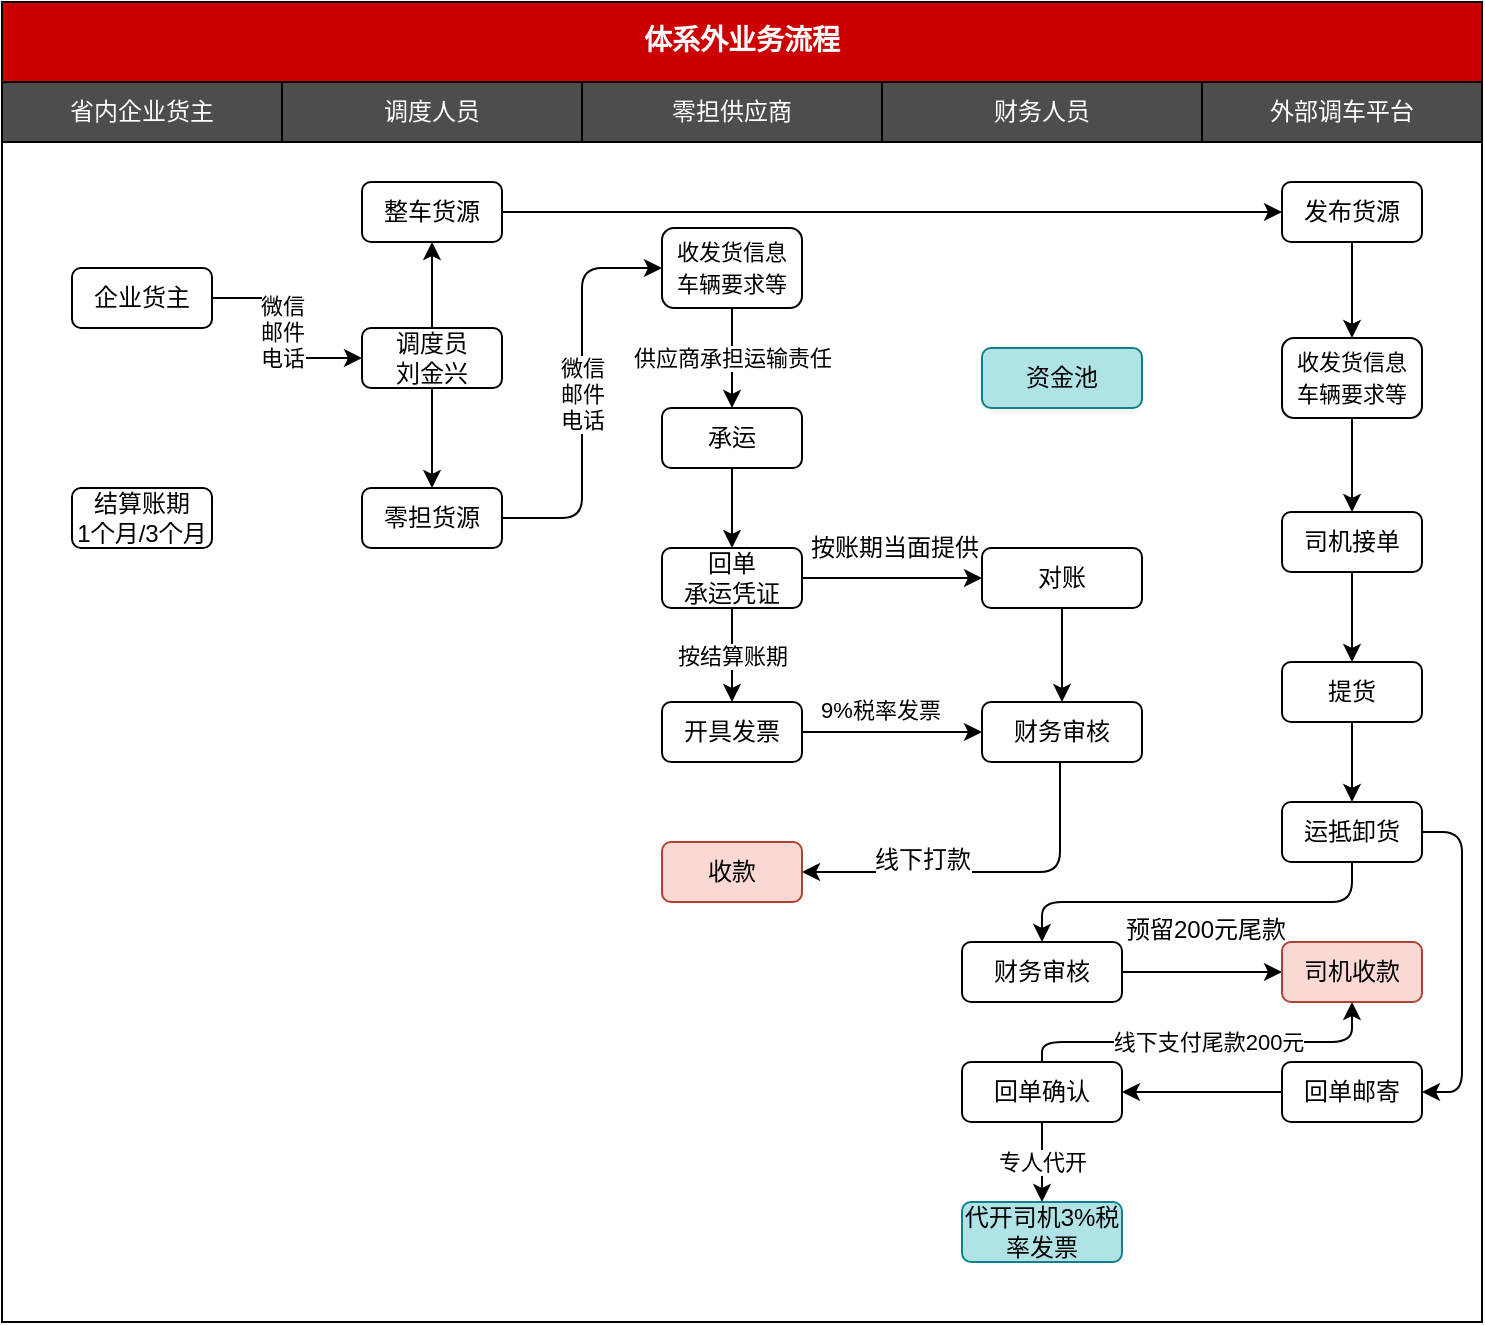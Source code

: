 <mxfile version="12.4.7" type="github">
  <diagram id="B-St81CDL6i98inCR_Cj" name="第 1 页">
    <mxGraphModel dx="854" dy="478" grid="1" gridSize="10" guides="1" tooltips="1" connect="1" arrows="1" fold="1" page="1" pageScale="1" pageWidth="827" pageHeight="1169" math="0" shadow="0">
      <root>
        <mxCell id="0"/>
        <mxCell id="1" parent="0"/>
        <mxCell id="LeGU5Av7BmG3cuybzMRu-1" value="" style="rounded=0;whiteSpace=wrap;html=1;fontFamily=Courier New;fontColor=#000000;" vertex="1" parent="1">
          <mxGeometry x="60" y="120" width="740" height="590" as="geometry"/>
        </mxCell>
        <mxCell id="LeGU5Av7BmG3cuybzMRu-2" value="调度人员" style="rounded=0;whiteSpace=wrap;html=1;fillColor=#4D4D4D;fontColor=#FFFFFF;" vertex="1" parent="1">
          <mxGeometry x="200" y="90" width="150" height="30" as="geometry"/>
        </mxCell>
        <mxCell id="LeGU5Av7BmG3cuybzMRu-3" value="零担供应商" style="rounded=0;whiteSpace=wrap;html=1;fillColor=#4D4D4D;fontColor=#FFFFFF;" vertex="1" parent="1">
          <mxGeometry x="350" y="90" width="150" height="30" as="geometry"/>
        </mxCell>
        <mxCell id="LeGU5Av7BmG3cuybzMRu-4" value="财务人员" style="rounded=0;whiteSpace=wrap;html=1;fillColor=#4D4D4D;fontColor=#FFFFFF;" vertex="1" parent="1">
          <mxGeometry x="500" y="90" width="160" height="30" as="geometry"/>
        </mxCell>
        <mxCell id="LeGU5Av7BmG3cuybzMRu-5" value="体系外业务流程" style="rounded=0;whiteSpace=wrap;html=1;fillColor=#CC0000;fontColor=#FFFFFF;fontSize=14;fontStyle=1;fontFamily=Courier New;" vertex="1" parent="1">
          <mxGeometry x="60" y="50" width="740" height="40" as="geometry"/>
        </mxCell>
        <mxCell id="LeGU5Av7BmG3cuybzMRu-6" value="企业货主" style="rounded=1;whiteSpace=wrap;html=1;" vertex="1" parent="1">
          <mxGeometry x="95" y="183" width="70" height="30" as="geometry"/>
        </mxCell>
        <mxCell id="LeGU5Av7BmG3cuybzMRu-8" value="省内企业货主" style="rounded=0;whiteSpace=wrap;html=1;fillColor=#4D4D4D;fontColor=#FFFFFF;" vertex="1" parent="1">
          <mxGeometry x="60" y="90" width="140" height="30" as="geometry"/>
        </mxCell>
        <mxCell id="LeGU5Av7BmG3cuybzMRu-58" value="微信&lt;br&gt;邮件&lt;br&gt;电话" style="edgeStyle=orthogonalEdgeStyle;rounded=1;orthogonalLoop=1;jettySize=auto;html=1;entryX=0;entryY=0.5;entryDx=0;entryDy=0;exitX=1;exitY=0.5;exitDx=0;exitDy=0;" edge="1" parent="1" source="LeGU5Av7BmG3cuybzMRu-102" target="LeGU5Av7BmG3cuybzMRu-108">
          <mxGeometry relative="1" as="geometry"/>
        </mxCell>
        <mxCell id="LeGU5Av7BmG3cuybzMRu-104" style="edgeStyle=orthogonalEdgeStyle;rounded=1;comic=0;jumpStyle=gap;jumpSize=6;orthogonalLoop=1;jettySize=auto;html=1;entryX=0.5;entryY=0;entryDx=0;entryDy=0;shadow=0;strokeColor=#000000;" edge="1" parent="1" source="LeGU5Av7BmG3cuybzMRu-10" target="LeGU5Av7BmG3cuybzMRu-102">
          <mxGeometry relative="1" as="geometry"/>
        </mxCell>
        <mxCell id="LeGU5Av7BmG3cuybzMRu-106" style="edgeStyle=orthogonalEdgeStyle;rounded=1;comic=0;jumpStyle=gap;jumpSize=6;orthogonalLoop=1;jettySize=auto;html=1;entryX=0.5;entryY=1;entryDx=0;entryDy=0;shadow=0;strokeColor=#000000;" edge="1" parent="1" source="LeGU5Av7BmG3cuybzMRu-10" target="LeGU5Av7BmG3cuybzMRu-105">
          <mxGeometry relative="1" as="geometry"/>
        </mxCell>
        <mxCell id="LeGU5Av7BmG3cuybzMRu-10" value="调度员&lt;br&gt;刘金兴" style="rounded=1;whiteSpace=wrap;html=1;" vertex="1" parent="1">
          <mxGeometry x="240" y="213" width="70" height="30" as="geometry"/>
        </mxCell>
        <mxCell id="LeGU5Av7BmG3cuybzMRu-18" value="外部调车平台" style="rounded=0;whiteSpace=wrap;html=1;fillColor=#4D4D4D;fontColor=#FFFFFF;" vertex="1" parent="1">
          <mxGeometry x="660" y="90" width="140" height="30" as="geometry"/>
        </mxCell>
        <mxCell id="LeGU5Av7BmG3cuybzMRu-25" value="微信&lt;br&gt;邮件&lt;br&gt;电话" style="edgeStyle=orthogonalEdgeStyle;rounded=1;orthogonalLoop=1;jettySize=auto;html=1;strokeWidth=1;fontFamily=Courier New;fontColor=#000000;entryX=0;entryY=0.5;entryDx=0;entryDy=0;exitX=1;exitY=0.5;exitDx=0;exitDy=0;strokeColor=#000000;" edge="1" parent="1" source="LeGU5Av7BmG3cuybzMRu-6" target="LeGU5Av7BmG3cuybzMRu-10">
          <mxGeometry relative="1" as="geometry">
            <Array as="points">
              <mxPoint x="200" y="198"/>
              <mxPoint x="200" y="228"/>
            </Array>
          </mxGeometry>
        </mxCell>
        <mxCell id="LeGU5Av7BmG3cuybzMRu-79" value="按结算账期" style="edgeStyle=orthogonalEdgeStyle;rounded=1;comic=0;jumpStyle=gap;jumpSize=6;orthogonalLoop=1;jettySize=auto;html=1;shadow=0;" edge="1" parent="1" source="LeGU5Av7BmG3cuybzMRu-27" target="LeGU5Av7BmG3cuybzMRu-78">
          <mxGeometry relative="1" as="geometry"/>
        </mxCell>
        <mxCell id="LeGU5Av7BmG3cuybzMRu-165" style="edgeStyle=orthogonalEdgeStyle;rounded=1;comic=0;jumpStyle=gap;jumpSize=6;orthogonalLoop=1;jettySize=auto;html=1;entryX=0;entryY=0.5;entryDx=0;entryDy=0;shadow=0;startArrow=none;startFill=0;strokeColor=#000000;" edge="1" parent="1" source="LeGU5Av7BmG3cuybzMRu-27" target="LeGU5Av7BmG3cuybzMRu-41">
          <mxGeometry relative="1" as="geometry"/>
        </mxCell>
        <mxCell id="LeGU5Av7BmG3cuybzMRu-27" value="回单&lt;br&gt;承运凭证" style="rounded=1;whiteSpace=wrap;html=1;" vertex="1" parent="1">
          <mxGeometry x="390" y="323" width="70" height="30" as="geometry"/>
        </mxCell>
        <mxCell id="LeGU5Av7BmG3cuybzMRu-94" style="edgeStyle=orthogonalEdgeStyle;rounded=1;comic=0;jumpStyle=gap;jumpSize=6;orthogonalLoop=1;jettySize=auto;html=1;shadow=0;" edge="1" parent="1" source="LeGU5Av7BmG3cuybzMRu-78" target="LeGU5Av7BmG3cuybzMRu-81">
          <mxGeometry relative="1" as="geometry">
            <Array as="points">
              <mxPoint x="480" y="415"/>
              <mxPoint x="480" y="415"/>
            </Array>
          </mxGeometry>
        </mxCell>
        <mxCell id="LeGU5Av7BmG3cuybzMRu-118" value="&lt;span style=&quot;font-size: 11px&quot;&gt;9%税率发票&lt;/span&gt;" style="text;html=1;align=center;verticalAlign=middle;resizable=0;points=[];labelBackgroundColor=#ffffff;" vertex="1" connectable="0" parent="LeGU5Av7BmG3cuybzMRu-94">
          <mxGeometry x="-0.648" y="2" relative="1" as="geometry">
            <mxPoint x="23" y="-9" as="offset"/>
          </mxGeometry>
        </mxCell>
        <mxCell id="LeGU5Av7BmG3cuybzMRu-78" value="开具发票" style="rounded=1;whiteSpace=wrap;html=1;" vertex="1" parent="1">
          <mxGeometry x="390" y="400" width="70" height="30" as="geometry"/>
        </mxCell>
        <mxCell id="LeGU5Av7BmG3cuybzMRu-52" value="" style="edgeStyle=orthogonalEdgeStyle;rounded=1;orthogonalLoop=1;jettySize=auto;html=1;" edge="1" parent="1" source="LeGU5Av7BmG3cuybzMRu-33" target="LeGU5Av7BmG3cuybzMRu-51">
          <mxGeometry relative="1" as="geometry"/>
        </mxCell>
        <mxCell id="LeGU5Av7BmG3cuybzMRu-33" value="发布货源" style="rounded=1;whiteSpace=wrap;html=1;" vertex="1" parent="1">
          <mxGeometry x="700" y="140" width="70" height="30" as="geometry"/>
        </mxCell>
        <mxCell id="LeGU5Av7BmG3cuybzMRu-100" style="edgeStyle=orthogonalEdgeStyle;rounded=1;comic=0;jumpStyle=gap;jumpSize=6;orthogonalLoop=1;jettySize=auto;html=1;entryX=0.5;entryY=0;entryDx=0;entryDy=0;shadow=0;" edge="1" parent="1" source="LeGU5Av7BmG3cuybzMRu-51" target="LeGU5Av7BmG3cuybzMRu-24">
          <mxGeometry relative="1" as="geometry"/>
        </mxCell>
        <mxCell id="LeGU5Av7BmG3cuybzMRu-51" value="&lt;span style=&quot;font-size: 11px ; font-family: &amp;#34;courier new&amp;#34; ; background-color: rgb(255 , 255 , 255)&quot;&gt;收发货信息&lt;/span&gt;&lt;br style=&quot;font-size: 11px ; font-family: &amp;#34;courier new&amp;#34; ; background-color: rgb(255 , 255 , 255)&quot;&gt;&lt;span style=&quot;font-size: 11px ; font-family: &amp;#34;courier new&amp;#34; ; background-color: rgb(255 , 255 , 255)&quot;&gt;车辆要求等&lt;/span&gt;" style="rounded=1;whiteSpace=wrap;html=1;" vertex="1" parent="1">
          <mxGeometry x="700" y="218" width="70" height="40" as="geometry"/>
        </mxCell>
        <mxCell id="LeGU5Av7BmG3cuybzMRu-83" style="edgeStyle=orthogonalEdgeStyle;rounded=1;comic=0;jumpStyle=gap;jumpSize=6;orthogonalLoop=1;jettySize=auto;html=1;entryX=0.5;entryY=0;entryDx=0;entryDy=0;shadow=0;" edge="1" parent="1" source="LeGU5Av7BmG3cuybzMRu-41" target="LeGU5Av7BmG3cuybzMRu-81">
          <mxGeometry relative="1" as="geometry"/>
        </mxCell>
        <mxCell id="LeGU5Av7BmG3cuybzMRu-41" value="对账" style="rounded=1;whiteSpace=wrap;html=1;" vertex="1" parent="1">
          <mxGeometry x="550" y="323" width="80" height="30" as="geometry"/>
        </mxCell>
        <mxCell id="LeGU5Av7BmG3cuybzMRu-47" value="结算账期&lt;br&gt;1个月/3个月" style="rounded=1;whiteSpace=wrap;html=1;" vertex="1" parent="1">
          <mxGeometry x="95" y="293" width="70" height="30" as="geometry"/>
        </mxCell>
        <mxCell id="LeGU5Av7BmG3cuybzMRu-62" style="edgeStyle=orthogonalEdgeStyle;rounded=1;orthogonalLoop=1;jettySize=auto;html=1;entryX=0.5;entryY=0;entryDx=0;entryDy=0;" edge="1" parent="1" source="LeGU5Av7BmG3cuybzMRu-57" target="LeGU5Av7BmG3cuybzMRu-27">
          <mxGeometry relative="1" as="geometry"/>
        </mxCell>
        <mxCell id="LeGU5Av7BmG3cuybzMRu-57" value="承运" style="rounded=1;whiteSpace=wrap;html=1;" vertex="1" parent="1">
          <mxGeometry x="390" y="253" width="70" height="30" as="geometry"/>
        </mxCell>
        <mxCell id="LeGU5Av7BmG3cuybzMRu-101" style="edgeStyle=orthogonalEdgeStyle;rounded=1;comic=0;jumpStyle=gap;jumpSize=6;orthogonalLoop=1;jettySize=auto;html=1;entryX=0.5;entryY=0;entryDx=0;entryDy=0;shadow=0;" edge="1" parent="1" source="LeGU5Av7BmG3cuybzMRu-24" target="LeGU5Av7BmG3cuybzMRu-63">
          <mxGeometry relative="1" as="geometry"/>
        </mxCell>
        <mxCell id="LeGU5Av7BmG3cuybzMRu-24" value="司机接单" style="rounded=1;whiteSpace=wrap;html=1;" vertex="1" parent="1">
          <mxGeometry x="700" y="305" width="70" height="30" as="geometry"/>
        </mxCell>
        <mxCell id="LeGU5Av7BmG3cuybzMRu-86" value="" style="edgeStyle=orthogonalEdgeStyle;rounded=1;comic=0;jumpStyle=gap;jumpSize=6;orthogonalLoop=1;jettySize=auto;html=1;shadow=0;" edge="1" parent="1" source="LeGU5Av7BmG3cuybzMRu-63" target="LeGU5Av7BmG3cuybzMRu-85">
          <mxGeometry relative="1" as="geometry"/>
        </mxCell>
        <mxCell id="LeGU5Av7BmG3cuybzMRu-63" value="提货" style="rounded=1;whiteSpace=wrap;html=1;" vertex="1" parent="1">
          <mxGeometry x="700" y="380" width="70" height="30" as="geometry"/>
        </mxCell>
        <mxCell id="LeGU5Av7BmG3cuybzMRu-161" style="edgeStyle=orthogonalEdgeStyle;rounded=1;comic=0;jumpStyle=gap;jumpSize=6;orthogonalLoop=1;jettySize=auto;html=1;entryX=1;entryY=0.5;entryDx=0;entryDy=0;shadow=0;startArrow=none;startFill=0;strokeColor=#000000;" edge="1" parent="1" source="LeGU5Av7BmG3cuybzMRu-85" target="LeGU5Av7BmG3cuybzMRu-123">
          <mxGeometry relative="1" as="geometry">
            <Array as="points">
              <mxPoint x="790" y="465"/>
              <mxPoint x="790" y="595"/>
            </Array>
          </mxGeometry>
        </mxCell>
        <mxCell id="LeGU5Av7BmG3cuybzMRu-162" style="edgeStyle=orthogonalEdgeStyle;rounded=1;comic=0;jumpStyle=gap;jumpSize=6;orthogonalLoop=1;jettySize=auto;html=1;entryX=0.5;entryY=0;entryDx=0;entryDy=0;shadow=0;startArrow=none;startFill=0;strokeColor=#000000;" edge="1" parent="1" source="LeGU5Av7BmG3cuybzMRu-85" target="LeGU5Av7BmG3cuybzMRu-111">
          <mxGeometry relative="1" as="geometry">
            <Array as="points">
              <mxPoint x="735" y="500"/>
              <mxPoint x="580" y="500"/>
            </Array>
          </mxGeometry>
        </mxCell>
        <mxCell id="LeGU5Av7BmG3cuybzMRu-85" value="运抵卸货" style="rounded=1;whiteSpace=wrap;html=1;" vertex="1" parent="1">
          <mxGeometry x="700" y="450" width="70" height="30" as="geometry"/>
        </mxCell>
        <mxCell id="LeGU5Av7BmG3cuybzMRu-76" value="资金池" style="rounded=1;whiteSpace=wrap;html=1;fillColor=#b0e3e6;strokeColor=#0e8088;" vertex="1" parent="1">
          <mxGeometry x="550" y="223" width="80" height="30" as="geometry"/>
        </mxCell>
        <mxCell id="LeGU5Av7BmG3cuybzMRu-80" value="收款" style="rounded=1;whiteSpace=wrap;html=1;fillColor=#fad9d5;strokeColor=#ae4132;" vertex="1" parent="1">
          <mxGeometry x="390" y="470" width="70" height="30" as="geometry"/>
        </mxCell>
        <mxCell id="LeGU5Av7BmG3cuybzMRu-81" value="财务审核" style="rounded=1;whiteSpace=wrap;html=1;" vertex="1" parent="1">
          <mxGeometry x="550" y="400" width="80" height="30" as="geometry"/>
        </mxCell>
        <mxCell id="LeGU5Av7BmG3cuybzMRu-102" value="零担货源" style="rounded=1;whiteSpace=wrap;html=1;" vertex="1" parent="1">
          <mxGeometry x="240" y="293" width="70" height="30" as="geometry"/>
        </mxCell>
        <mxCell id="LeGU5Av7BmG3cuybzMRu-107" style="edgeStyle=orthogonalEdgeStyle;rounded=1;comic=0;jumpStyle=gap;jumpSize=6;orthogonalLoop=1;jettySize=auto;html=1;entryX=0;entryY=0.5;entryDx=0;entryDy=0;shadow=0;strokeColor=#000000;" edge="1" parent="1" source="LeGU5Av7BmG3cuybzMRu-105" target="LeGU5Av7BmG3cuybzMRu-33">
          <mxGeometry relative="1" as="geometry"/>
        </mxCell>
        <mxCell id="LeGU5Av7BmG3cuybzMRu-105" value="整车货源" style="rounded=1;whiteSpace=wrap;html=1;" vertex="1" parent="1">
          <mxGeometry x="240" y="140" width="70" height="30" as="geometry"/>
        </mxCell>
        <mxCell id="LeGU5Av7BmG3cuybzMRu-109" value="供应商承担运输责任" style="edgeStyle=orthogonalEdgeStyle;rounded=1;comic=0;jumpStyle=gap;jumpSize=6;orthogonalLoop=1;jettySize=auto;html=1;entryX=0.5;entryY=0;entryDx=0;entryDy=0;shadow=0;strokeColor=#000000;" edge="1" parent="1" source="LeGU5Av7BmG3cuybzMRu-108" target="LeGU5Av7BmG3cuybzMRu-57">
          <mxGeometry relative="1" as="geometry"/>
        </mxCell>
        <mxCell id="LeGU5Av7BmG3cuybzMRu-108" value="&lt;span style=&quot;font-size: 11px ; font-family: &amp;#34;courier new&amp;#34; ; background-color: rgb(255 , 255 , 255)&quot;&gt;收发货信息&lt;/span&gt;&lt;br style=&quot;font-size: 11px ; font-family: &amp;#34;courier new&amp;#34; ; background-color: rgb(255 , 255 , 255)&quot;&gt;&lt;span style=&quot;font-size: 11px ; font-family: &amp;#34;courier new&amp;#34; ; background-color: rgb(255 , 255 , 255)&quot;&gt;车辆要求等&lt;/span&gt;" style="rounded=1;whiteSpace=wrap;html=1;" vertex="1" parent="1">
          <mxGeometry x="390" y="163" width="70" height="40" as="geometry"/>
        </mxCell>
        <mxCell id="LeGU5Av7BmG3cuybzMRu-142" style="edgeStyle=orthogonalEdgeStyle;rounded=1;comic=0;jumpStyle=gap;jumpSize=6;orthogonalLoop=1;jettySize=auto;html=1;entryX=0;entryY=0.5;entryDx=0;entryDy=0;shadow=0;strokeColor=#000000;" edge="1" parent="1" source="LeGU5Av7BmG3cuybzMRu-111" target="LeGU5Av7BmG3cuybzMRu-112">
          <mxGeometry relative="1" as="geometry"/>
        </mxCell>
        <mxCell id="LeGU5Av7BmG3cuybzMRu-111" value="财务审核" style="rounded=1;whiteSpace=wrap;html=1;" vertex="1" parent="1">
          <mxGeometry x="540" y="520" width="80" height="30" as="geometry"/>
        </mxCell>
        <mxCell id="LeGU5Av7BmG3cuybzMRu-112" value="司机收款" style="rounded=1;whiteSpace=wrap;html=1;fillColor=#fad9d5;strokeColor=#ae4132;" vertex="1" parent="1">
          <mxGeometry x="700" y="520" width="70" height="30" as="geometry"/>
        </mxCell>
        <mxCell id="LeGU5Av7BmG3cuybzMRu-146" style="edgeStyle=orthogonalEdgeStyle;rounded=1;comic=0;jumpStyle=gap;jumpSize=6;orthogonalLoop=1;jettySize=auto;html=1;entryX=1;entryY=0.5;entryDx=0;entryDy=0;shadow=0;startArrow=none;startFill=0;strokeColor=#000000;" edge="1" parent="1" source="LeGU5Av7BmG3cuybzMRu-123" target="LeGU5Av7BmG3cuybzMRu-145">
          <mxGeometry relative="1" as="geometry"/>
        </mxCell>
        <mxCell id="LeGU5Av7BmG3cuybzMRu-123" value="回单邮寄" style="rounded=1;whiteSpace=wrap;html=1;" vertex="1" parent="1">
          <mxGeometry x="700" y="580" width="70" height="30" as="geometry"/>
        </mxCell>
        <mxCell id="LeGU5Av7BmG3cuybzMRu-133" value="按账期当面提供" style="text;html=1;align=center;verticalAlign=middle;resizable=0;points=[];labelBackgroundColor=#ffffff;" vertex="1" connectable="0" parent="1">
          <mxGeometry x="504" y="350" as="geometry">
            <mxPoint x="2" y="-27" as="offset"/>
          </mxGeometry>
        </mxCell>
        <mxCell id="LeGU5Av7BmG3cuybzMRu-134" style="edgeStyle=orthogonalEdgeStyle;rounded=1;comic=0;jumpStyle=gap;jumpSize=6;orthogonalLoop=1;jettySize=auto;html=1;entryX=1;entryY=0.5;entryDx=0;entryDy=0;shadow=0;" edge="1" parent="1" source="LeGU5Av7BmG3cuybzMRu-81" target="LeGU5Av7BmG3cuybzMRu-80">
          <mxGeometry relative="1" as="geometry">
            <mxPoint x="580" y="400" as="sourcePoint"/>
            <mxPoint x="610" y="518" as="targetPoint"/>
            <Array as="points">
              <mxPoint x="589" y="485"/>
            </Array>
          </mxGeometry>
        </mxCell>
        <mxCell id="LeGU5Av7BmG3cuybzMRu-135" value="线下打款" style="text;html=1;align=center;verticalAlign=middle;resizable=0;points=[];labelBackgroundColor=#ffffff;" vertex="1" connectable="0" parent="LeGU5Av7BmG3cuybzMRu-134">
          <mxGeometry x="-0.721" y="-1" relative="1" as="geometry">
            <mxPoint x="-68" y="23" as="offset"/>
          </mxGeometry>
        </mxCell>
        <mxCell id="LeGU5Av7BmG3cuybzMRu-147" value="线下支付尾款200元" style="edgeStyle=orthogonalEdgeStyle;rounded=1;comic=0;jumpStyle=gap;jumpSize=6;orthogonalLoop=1;jettySize=auto;html=1;entryX=0.5;entryY=1;entryDx=0;entryDy=0;shadow=0;startArrow=none;startFill=0;strokeColor=#000000;" edge="1" parent="1" source="LeGU5Av7BmG3cuybzMRu-145" target="LeGU5Av7BmG3cuybzMRu-112">
          <mxGeometry relative="1" as="geometry">
            <Array as="points">
              <mxPoint x="580" y="570"/>
              <mxPoint x="735" y="570"/>
            </Array>
          </mxGeometry>
        </mxCell>
        <mxCell id="LeGU5Av7BmG3cuybzMRu-155" value="专人代开" style="edgeStyle=orthogonalEdgeStyle;rounded=1;comic=0;jumpStyle=gap;jumpSize=6;orthogonalLoop=1;jettySize=auto;html=1;shadow=0;startArrow=none;startFill=0;strokeColor=#000000;" edge="1" parent="1" source="LeGU5Av7BmG3cuybzMRu-145" target="LeGU5Av7BmG3cuybzMRu-148">
          <mxGeometry relative="1" as="geometry"/>
        </mxCell>
        <mxCell id="LeGU5Av7BmG3cuybzMRu-145" value="回单确认" style="rounded=1;whiteSpace=wrap;html=1;" vertex="1" parent="1">
          <mxGeometry x="540" y="580" width="80" height="30" as="geometry"/>
        </mxCell>
        <mxCell id="LeGU5Av7BmG3cuybzMRu-148" value="代开司机3%税率发票" style="rounded=1;whiteSpace=wrap;html=1;fillColor=#b0e3e6;strokeColor=#0e8088;" vertex="1" parent="1">
          <mxGeometry x="540" y="650" width="80" height="30" as="geometry"/>
        </mxCell>
        <mxCell id="LeGU5Av7BmG3cuybzMRu-164" value="预留200元尾款" style="text;html=1;" vertex="1" parent="1">
          <mxGeometry x="620" y="500" width="110" height="30" as="geometry"/>
        </mxCell>
      </root>
    </mxGraphModel>
  </diagram>
</mxfile>
